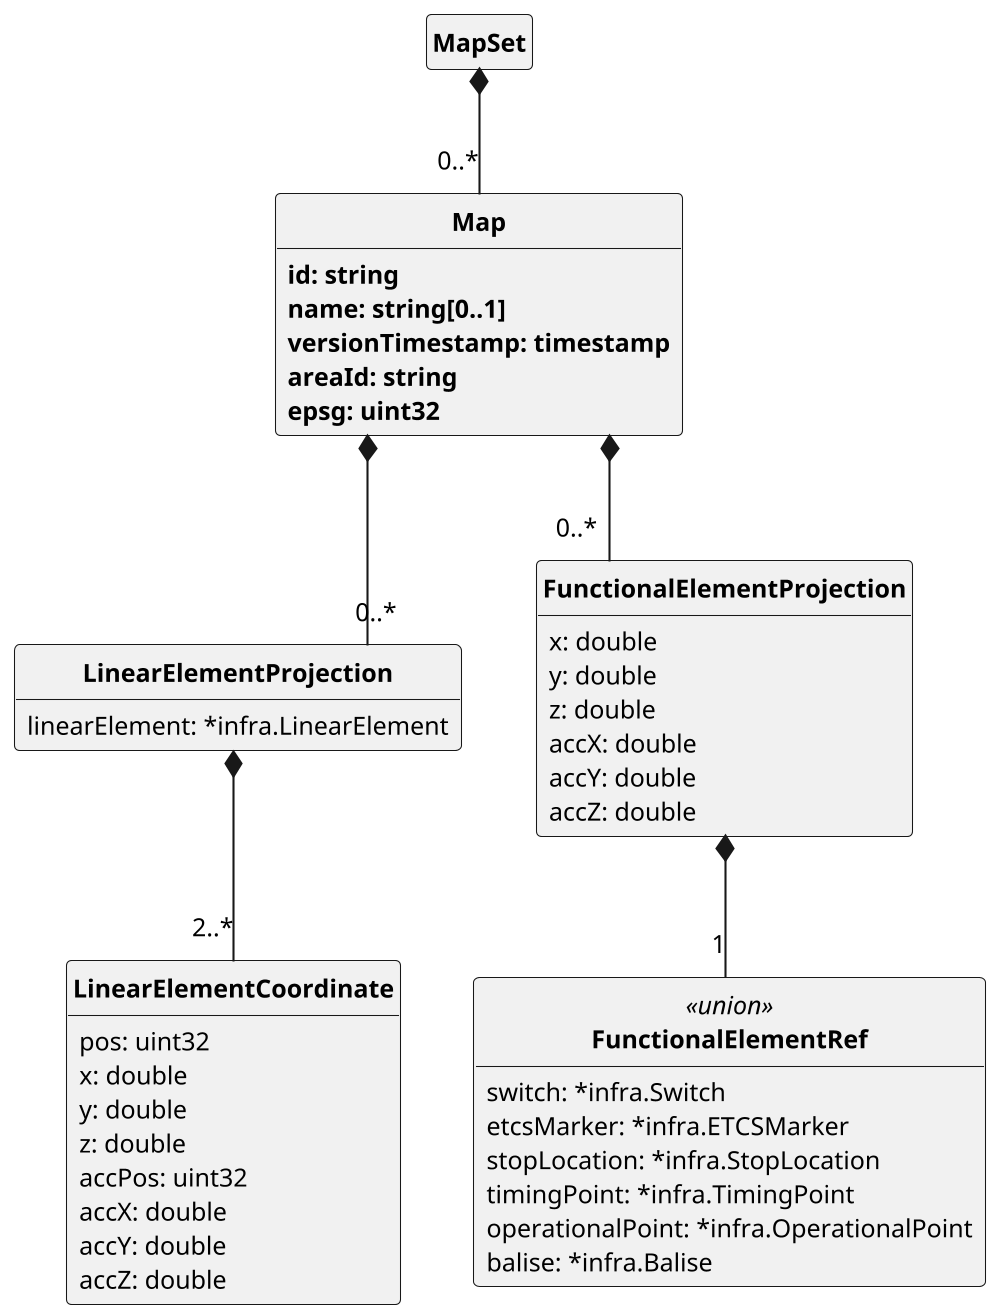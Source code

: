 @startuml
skinparam monochrome true
skinparam shadowing false
skinparam classAttributeIconSize 0
skinparam DefaultFontName arial
skinparam DefaultFontSize 12
skinparam ClassFontStyle bold
skinparam linetype ortho
skinparam dpi 200
hide empty fields
hide empty methods
hide circle

class Map {
 <b>id: string</b>
 <b>name: string[0..1]</b>
 <b>versionTimestamp: timestamp</b>
 <b>areaId: string</b>
 <b>epsg: uint32</b>
}

class LinearElementProjection {
 linearElement: *infra.LinearElement
}

class LinearElementCoordinate {
 pos: uint32
 x: double
 y: double
 z: double
 accPos: uint32
 accX: double
 accY: double
 accZ: double
}

class FunctionalElementProjection {
 x: double
 y: double
 z: double
 accX: double
 accY: double
 accZ: double
}

class FunctionalElementRef << union >> {
 switch: *infra.Switch
 etcsMarker: *infra.ETCSMarker
 stopLocation: *infra.StopLocation
 timingPoint: *infra.TimingPoint
 operationalPoint: *infra.OperationalPoint
 balise: *infra.Balise
}

class MapSet {
}

Map *-- "0..*" LinearElementProjection
Map *-- "0..*" FunctionalElementProjection
LinearElementProjection *-- "2..*" LinearElementCoordinate
FunctionalElementProjection *-- "1" FunctionalElementRef
MapSet *-- "0..*" Map
@enduml